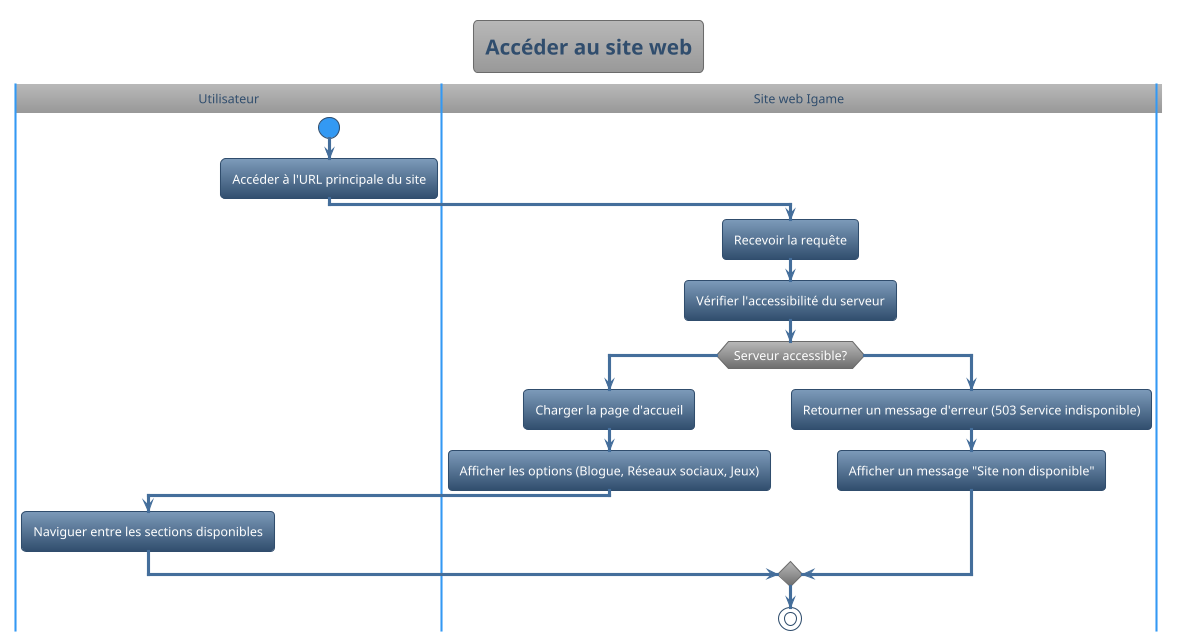 @startuml
!theme spacelab
title Accéder au site web
|Utilisateur|
start
:Accéder à l'URL principale du site;
|Site web Igame|
:Recevoir la requête;
:Vérifier l'accessibilité du serveur;
if (Serveur accessible?) then (Oui)
  :Charger la page d'accueil; 
  :Afficher les options (Blogue, Réseaux sociaux, Jeux);
  |Utilisateur|
  :Naviguer entre les sections disponibles;
else (Non)
  |Site web Igame|
  :Retourner un message d'erreur (503 Service indisponible);
  :Afficher un message "Site non disponible";
endif
stop
@enduml
